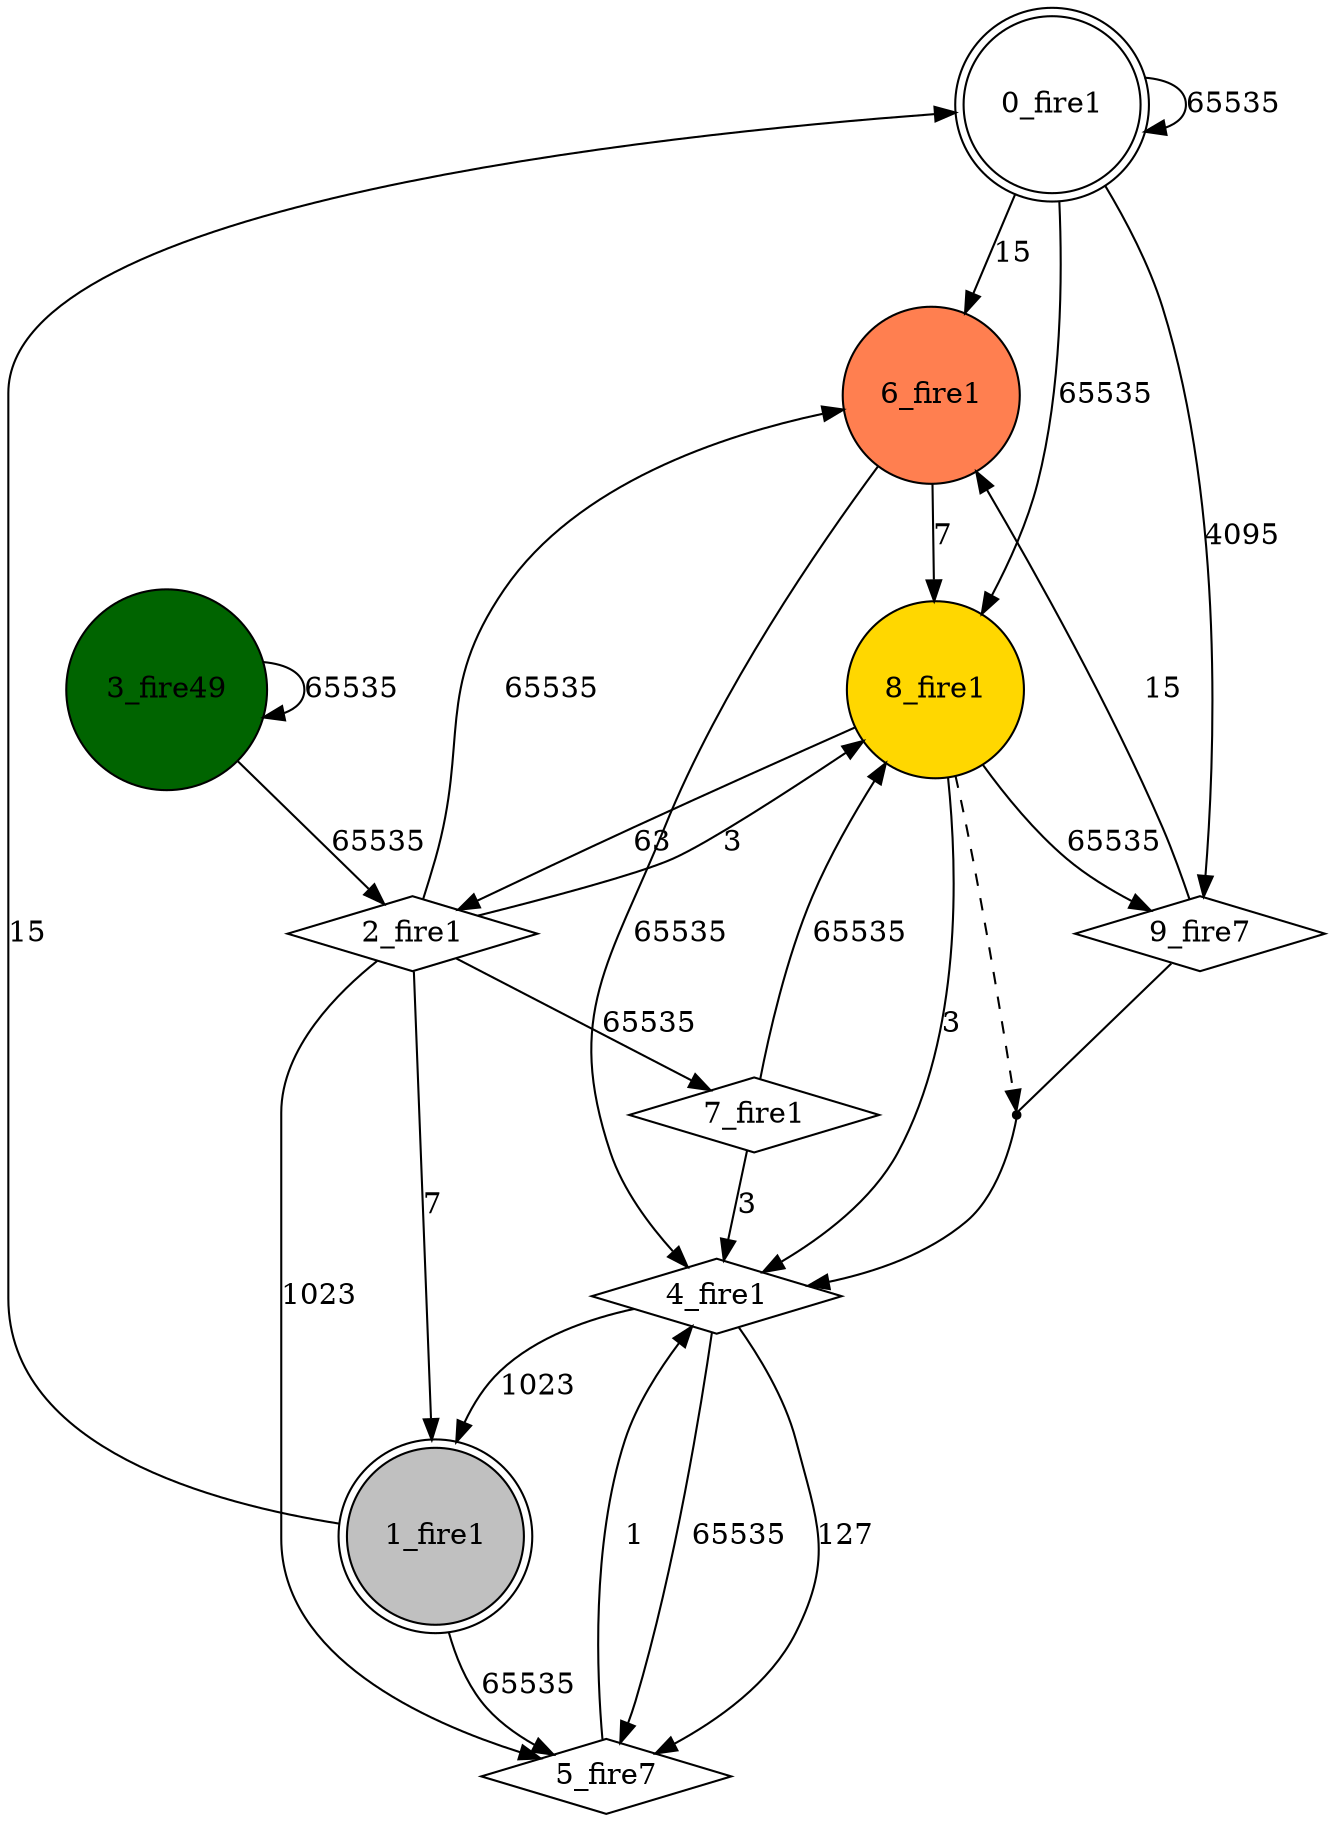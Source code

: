 digraph G {
 node[shape = circle]
0 [label="0_fire1",shape=doublecircle]
1 [label="1_fire1",shape=doublecircle, style=filled, fillcolor=gray]
2 [label="2_fire1",shape=diamond]
3 [label="3_fire49",style=filled, fillcolor=darkgreen]
4 [label="4_fire1",shape=diamond]
5 [label="5_fire7",shape=diamond]
6 [label="6_fire1",style=filled, fillcolor=coral]
7 [label="7_fire1",shape=diamond]
8 [label="8_fire1",style=filled, fillcolor=gold]
9 [label="9_fire7",shape=diamond]
2 -> 1 [label="7"]
8 -> 2 [label="63"]
2 -> 8 [label="3"]
8 -> 4 [label="3"]
9 -> 6 [label="15"]
1 -> 5 [label="65535"]
4 -> 5 [label="65535"]
0 -> 6 [label="15"]
6 -> 8 [label="7"]
2 -> 7 [label="65535"]
0 -> 0 [label="65535"]
2 -> 5 [label="1023"]
0 -> 9 [label="4095"]
4 -> 1 [label="1023"]
4 -> 5 [label="127"]
3 -> 3 [label="65535"]
8 -> 9 [label="65535"]
2 -> 6 [label="65535"]
1 -> 0 [label="15"]
0 -> 8 [label="65535"]
7 -> 4 [label="3"]
7 -> 8 [label="65535"]
6 -> 4 [label="65535"]
10 [shape=point, label=""]
8 -> 10 [style=dashed] 
9 -> 10 [dir=none]
10 -> 4 
3 -> 2 [label="65535"]
5 -> 4 [label="1"]
}
